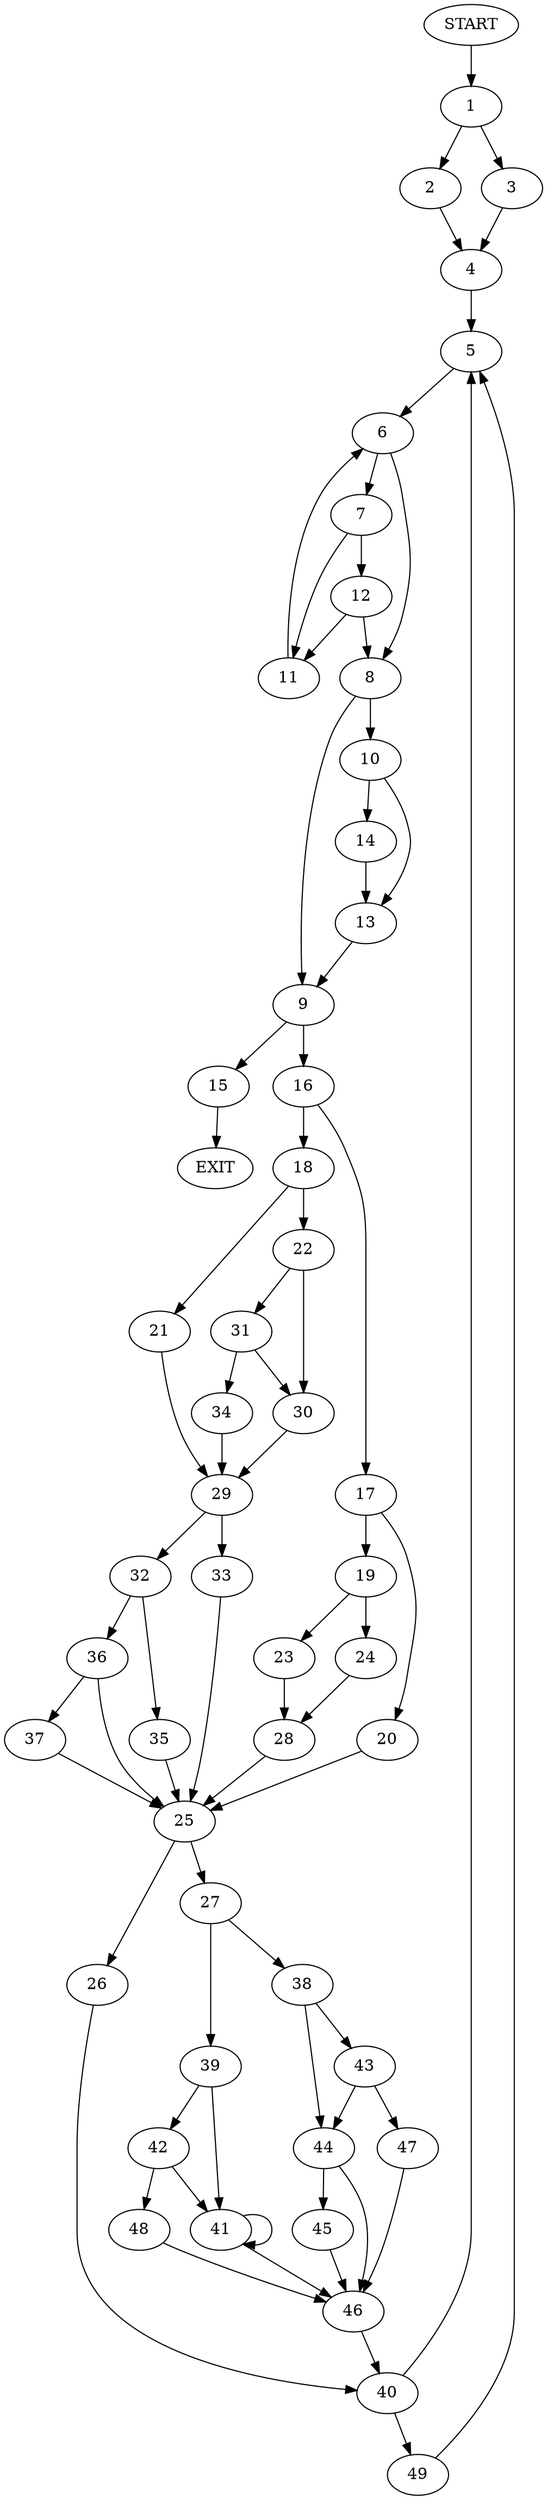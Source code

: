 digraph {
0 [label="START"]
50 [label="EXIT"]
0 -> 1
1 -> 2
1 -> 3
2 -> 4
3 -> 4
4 -> 5
5 -> 6
6 -> 7
6 -> 8
8 -> 9
8 -> 10
7 -> 11
7 -> 12
11 -> 6
12 -> 11
12 -> 8
10 -> 13
10 -> 14
9 -> 15
9 -> 16
13 -> 9
14 -> 13
15 -> 50
16 -> 17
16 -> 18
17 -> 19
17 -> 20
18 -> 21
18 -> 22
19 -> 23
19 -> 24
20 -> 25
25 -> 26
25 -> 27
24 -> 28
23 -> 28
28 -> 25
21 -> 29
22 -> 30
22 -> 31
29 -> 32
29 -> 33
30 -> 29
31 -> 34
31 -> 30
34 -> 29
32 -> 35
32 -> 36
33 -> 25
36 -> 25
36 -> 37
35 -> 25
37 -> 25
27 -> 38
27 -> 39
26 -> 40
39 -> 41
39 -> 42
38 -> 43
38 -> 44
44 -> 45
44 -> 46
43 -> 47
43 -> 44
47 -> 46
46 -> 40
45 -> 46
41 -> 41
41 -> 46
42 -> 41
42 -> 48
48 -> 46
40 -> 49
40 -> 5
49 -> 5
}
